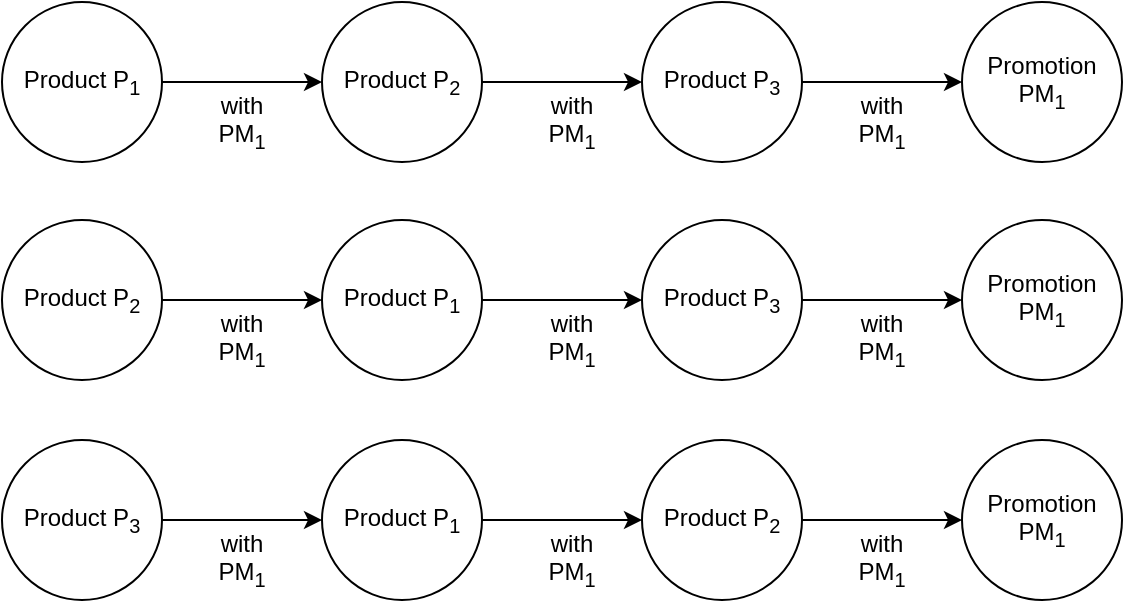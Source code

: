 <mxfile version="10.6.5" type="github"><diagram id="quXmAHJE183drgmm0u9d" name="Page-1"><mxGraphModel dx="840" dy="459" grid="1" gridSize="10" guides="1" tooltips="1" connect="1" arrows="1" fold="1" page="1" pageScale="1" pageWidth="850" pageHeight="1100" math="0" shadow="0"><root><mxCell id="0"/><mxCell id="1" parent="0"/><mxCell id="dmqbcJYUTWW7DZ-BB-3x-1" value="" style="edgeStyle=orthogonalEdgeStyle;rounded=0;orthogonalLoop=1;jettySize=auto;html=1;" edge="1" parent="1" source="dmqbcJYUTWW7DZ-BB-3x-2" target="dmqbcJYUTWW7DZ-BB-3x-3"><mxGeometry relative="1" as="geometry"/></mxCell><mxCell id="dmqbcJYUTWW7DZ-BB-3x-2" value="Product P&lt;sub&gt;1&lt;/sub&gt;" style="ellipse;whiteSpace=wrap;html=1;aspect=fixed;" vertex="1" parent="1"><mxGeometry x="20" y="70" width="80" height="80" as="geometry"/></mxCell><mxCell id="dmqbcJYUTWW7DZ-BB-3x-6" value="" style="edgeStyle=orthogonalEdgeStyle;rounded=0;orthogonalLoop=1;jettySize=auto;html=1;" edge="1" parent="1" source="dmqbcJYUTWW7DZ-BB-3x-3" target="dmqbcJYUTWW7DZ-BB-3x-5"><mxGeometry relative="1" as="geometry"/></mxCell><mxCell id="dmqbcJYUTWW7DZ-BB-3x-3" value="Product P&lt;sub&gt;2&lt;/sub&gt;" style="ellipse;whiteSpace=wrap;html=1;aspect=fixed;" vertex="1" parent="1"><mxGeometry x="180" y="70" width="80" height="80" as="geometry"/></mxCell><mxCell id="dmqbcJYUTWW7DZ-BB-3x-8" value="" style="edgeStyle=orthogonalEdgeStyle;rounded=0;orthogonalLoop=1;jettySize=auto;html=1;" edge="1" parent="1" source="dmqbcJYUTWW7DZ-BB-3x-5" target="dmqbcJYUTWW7DZ-BB-3x-7"><mxGeometry relative="1" as="geometry"/></mxCell><mxCell id="dmqbcJYUTWW7DZ-BB-3x-5" value="Product P&lt;sub&gt;3&lt;/sub&gt;" style="ellipse;whiteSpace=wrap;html=1;aspect=fixed;" vertex="1" parent="1"><mxGeometry x="340" y="70" width="80" height="80" as="geometry"/></mxCell><mxCell id="dmqbcJYUTWW7DZ-BB-3x-7" value="Promotion PM&lt;sub&gt;1&lt;/sub&gt;" style="ellipse;whiteSpace=wrap;html=1;aspect=fixed;" vertex="1" parent="1"><mxGeometry x="500" y="70" width="80" height="80" as="geometry"/></mxCell><mxCell id="dmqbcJYUTWW7DZ-BB-3x-4" value="with PM&lt;sub&gt;1&lt;/sub&gt;" style="text;html=1;strokeColor=none;fillColor=none;align=center;verticalAlign=middle;whiteSpace=wrap;rounded=0;" vertex="1" parent="1"><mxGeometry x="115" y="120" width="50" height="20" as="geometry"/></mxCell><mxCell id="dmqbcJYUTWW7DZ-BB-3x-10" value="with PM&lt;sub&gt;1&lt;/sub&gt;" style="text;html=1;strokeColor=none;fillColor=none;align=center;verticalAlign=middle;whiteSpace=wrap;rounded=0;" vertex="1" parent="1"><mxGeometry x="280" y="120" width="50" height="20" as="geometry"/></mxCell><mxCell id="dmqbcJYUTWW7DZ-BB-3x-12" value="with PM&lt;sub&gt;1&lt;/sub&gt;" style="text;html=1;strokeColor=none;fillColor=none;align=center;verticalAlign=middle;whiteSpace=wrap;rounded=0;" vertex="1" parent="1"><mxGeometry x="435" y="120" width="50" height="20" as="geometry"/></mxCell><mxCell id="dmqbcJYUTWW7DZ-BB-3x-14" value="" style="edgeStyle=orthogonalEdgeStyle;rounded=0;orthogonalLoop=1;jettySize=auto;html=1;" edge="1" parent="1" source="dmqbcJYUTWW7DZ-BB-3x-15" target="dmqbcJYUTWW7DZ-BB-3x-17"><mxGeometry relative="1" as="geometry"/></mxCell><mxCell id="dmqbcJYUTWW7DZ-BB-3x-15" value="Product P&lt;sub&gt;2&lt;/sub&gt;" style="ellipse;whiteSpace=wrap;html=1;aspect=fixed;" vertex="1" parent="1"><mxGeometry x="20" y="179" width="80" height="80" as="geometry"/></mxCell><mxCell id="dmqbcJYUTWW7DZ-BB-3x-16" value="" style="edgeStyle=orthogonalEdgeStyle;rounded=0;orthogonalLoop=1;jettySize=auto;html=1;" edge="1" parent="1" source="dmqbcJYUTWW7DZ-BB-3x-17" target="dmqbcJYUTWW7DZ-BB-3x-19"><mxGeometry relative="1" as="geometry"/></mxCell><mxCell id="dmqbcJYUTWW7DZ-BB-3x-17" value="Product P&lt;sub&gt;1&lt;/sub&gt;" style="ellipse;whiteSpace=wrap;html=1;aspect=fixed;" vertex="1" parent="1"><mxGeometry x="180" y="179" width="80" height="80" as="geometry"/></mxCell><mxCell id="dmqbcJYUTWW7DZ-BB-3x-18" value="" style="edgeStyle=orthogonalEdgeStyle;rounded=0;orthogonalLoop=1;jettySize=auto;html=1;" edge="1" parent="1" source="dmqbcJYUTWW7DZ-BB-3x-19" target="dmqbcJYUTWW7DZ-BB-3x-20"><mxGeometry relative="1" as="geometry"/></mxCell><mxCell id="dmqbcJYUTWW7DZ-BB-3x-19" value="Product P&lt;sub&gt;3&lt;/sub&gt;" style="ellipse;whiteSpace=wrap;html=1;aspect=fixed;" vertex="1" parent="1"><mxGeometry x="340" y="179" width="80" height="80" as="geometry"/></mxCell><mxCell id="dmqbcJYUTWW7DZ-BB-3x-20" value="Promotion PM&lt;sub&gt;1&lt;/sub&gt;" style="ellipse;whiteSpace=wrap;html=1;aspect=fixed;" vertex="1" parent="1"><mxGeometry x="500" y="179" width="80" height="80" as="geometry"/></mxCell><mxCell id="dmqbcJYUTWW7DZ-BB-3x-21" value="with PM&lt;sub&gt;1&lt;/sub&gt;" style="text;html=1;strokeColor=none;fillColor=none;align=center;verticalAlign=middle;whiteSpace=wrap;rounded=0;" vertex="1" parent="1"><mxGeometry x="115" y="229" width="50" height="20" as="geometry"/></mxCell><mxCell id="dmqbcJYUTWW7DZ-BB-3x-22" value="with PM&lt;sub&gt;1&lt;/sub&gt;" style="text;html=1;strokeColor=none;fillColor=none;align=center;verticalAlign=middle;whiteSpace=wrap;rounded=0;" vertex="1" parent="1"><mxGeometry x="280" y="229" width="50" height="20" as="geometry"/></mxCell><mxCell id="dmqbcJYUTWW7DZ-BB-3x-23" value="with PM&lt;sub&gt;1&lt;/sub&gt;" style="text;html=1;strokeColor=none;fillColor=none;align=center;verticalAlign=middle;whiteSpace=wrap;rounded=0;" vertex="1" parent="1"><mxGeometry x="435" y="229" width="50" height="20" as="geometry"/></mxCell><mxCell id="dmqbcJYUTWW7DZ-BB-3x-24" value="" style="edgeStyle=orthogonalEdgeStyle;rounded=0;orthogonalLoop=1;jettySize=auto;html=1;" edge="1" parent="1" source="dmqbcJYUTWW7DZ-BB-3x-25" target="dmqbcJYUTWW7DZ-BB-3x-27"><mxGeometry relative="1" as="geometry"/></mxCell><mxCell id="dmqbcJYUTWW7DZ-BB-3x-25" value="Product P&lt;sub&gt;3&lt;/sub&gt;" style="ellipse;whiteSpace=wrap;html=1;aspect=fixed;" vertex="1" parent="1"><mxGeometry x="20" y="289" width="80" height="80" as="geometry"/></mxCell><mxCell id="dmqbcJYUTWW7DZ-BB-3x-26" value="" style="edgeStyle=orthogonalEdgeStyle;rounded=0;orthogonalLoop=1;jettySize=auto;html=1;" edge="1" parent="1" source="dmqbcJYUTWW7DZ-BB-3x-27" target="dmqbcJYUTWW7DZ-BB-3x-29"><mxGeometry relative="1" as="geometry"/></mxCell><mxCell id="dmqbcJYUTWW7DZ-BB-3x-27" value="Product P&lt;sub&gt;1&lt;/sub&gt;" style="ellipse;whiteSpace=wrap;html=1;aspect=fixed;" vertex="1" parent="1"><mxGeometry x="180" y="289" width="80" height="80" as="geometry"/></mxCell><mxCell id="dmqbcJYUTWW7DZ-BB-3x-28" value="" style="edgeStyle=orthogonalEdgeStyle;rounded=0;orthogonalLoop=1;jettySize=auto;html=1;" edge="1" parent="1" source="dmqbcJYUTWW7DZ-BB-3x-29" target="dmqbcJYUTWW7DZ-BB-3x-30"><mxGeometry relative="1" as="geometry"/></mxCell><mxCell id="dmqbcJYUTWW7DZ-BB-3x-29" value="Product P&lt;sub&gt;2&lt;/sub&gt;" style="ellipse;whiteSpace=wrap;html=1;aspect=fixed;" vertex="1" parent="1"><mxGeometry x="340" y="289" width="80" height="80" as="geometry"/></mxCell><mxCell id="dmqbcJYUTWW7DZ-BB-3x-30" value="Promotion PM&lt;sub&gt;1&lt;/sub&gt;" style="ellipse;whiteSpace=wrap;html=1;aspect=fixed;" vertex="1" parent="1"><mxGeometry x="500" y="289" width="80" height="80" as="geometry"/></mxCell><mxCell id="dmqbcJYUTWW7DZ-BB-3x-31" value="with PM&lt;sub&gt;1&lt;/sub&gt;" style="text;html=1;strokeColor=none;fillColor=none;align=center;verticalAlign=middle;whiteSpace=wrap;rounded=0;" vertex="1" parent="1"><mxGeometry x="115" y="339" width="50" height="20" as="geometry"/></mxCell><mxCell id="dmqbcJYUTWW7DZ-BB-3x-32" value="with PM&lt;sub&gt;1&lt;/sub&gt;" style="text;html=1;strokeColor=none;fillColor=none;align=center;verticalAlign=middle;whiteSpace=wrap;rounded=0;" vertex="1" parent="1"><mxGeometry x="280" y="339" width="50" height="20" as="geometry"/></mxCell><mxCell id="dmqbcJYUTWW7DZ-BB-3x-33" value="with PM&lt;sub&gt;1&lt;/sub&gt;" style="text;html=1;strokeColor=none;fillColor=none;align=center;verticalAlign=middle;whiteSpace=wrap;rounded=0;" vertex="1" parent="1"><mxGeometry x="435" y="339" width="50" height="20" as="geometry"/></mxCell></root></mxGraphModel></diagram></mxfile>
